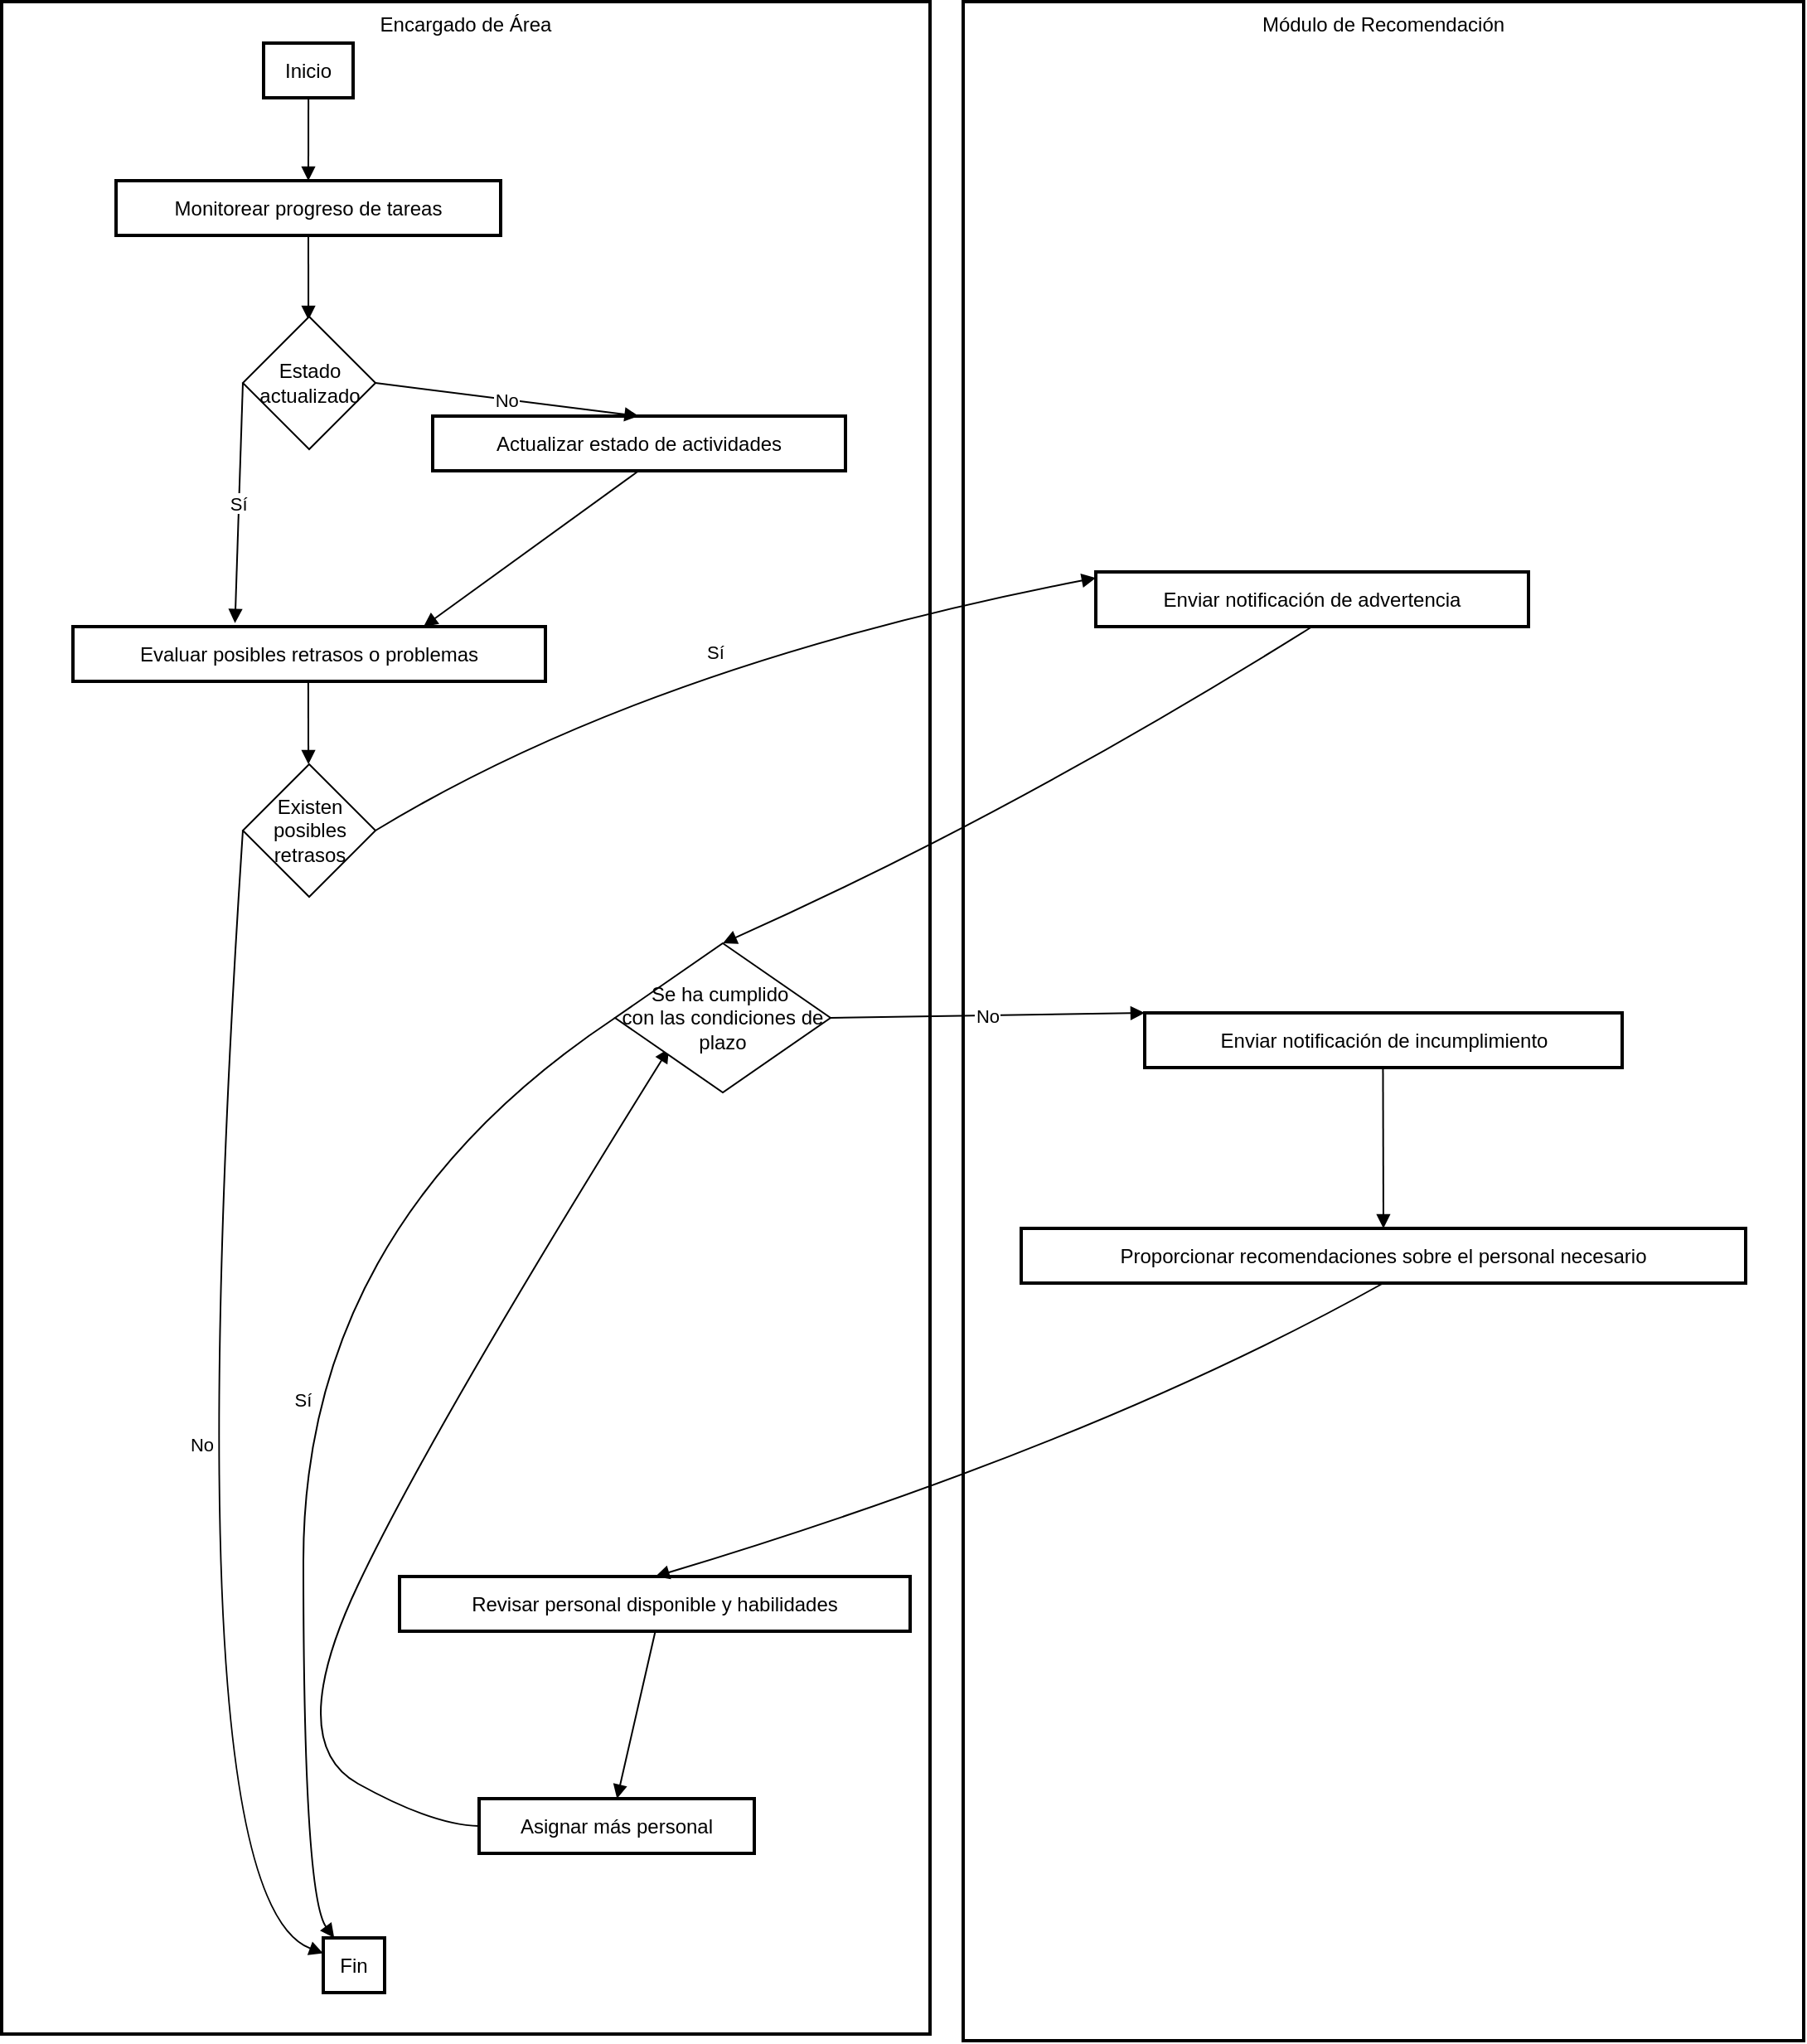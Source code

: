<mxfile version="24.4.8" type="device">
  <diagram name="Página-1" id="eiJYBSDj7Dkt1DtOxY7t">
    <mxGraphModel dx="1235" dy="731" grid="1" gridSize="10" guides="1" tooltips="1" connect="1" arrows="1" fold="1" page="1" pageScale="1" pageWidth="1200" pageHeight="1650" math="0" shadow="0">
      <root>
        <mxCell id="0" />
        <mxCell id="1" parent="0" />
        <mxCell id="tmTYmfGG59u52p8sMAlk-1" value="Módulo de Recomendación" style="whiteSpace=wrap;strokeWidth=2;verticalAlign=top;" vertex="1" parent="1">
          <mxGeometry x="600" y="20" width="507" height="1230" as="geometry" />
        </mxCell>
        <mxCell id="tmTYmfGG59u52p8sMAlk-2" value="Enviar notificación de advertencia" style="whiteSpace=wrap;strokeWidth=2;" vertex="1" parent="1">
          <mxGeometry x="680" y="364" width="261" height="33" as="geometry" />
        </mxCell>
        <mxCell id="tmTYmfGG59u52p8sMAlk-3" value="Enviar notificación de incumplimiento" style="whiteSpace=wrap;strokeWidth=2;" vertex="1" parent="1">
          <mxGeometry x="709.5" y="630" width="288" height="33" as="geometry" />
        </mxCell>
        <mxCell id="tmTYmfGG59u52p8sMAlk-4" value="Proporcionar recomendaciones sobre el personal necesario" style="whiteSpace=wrap;strokeWidth=2;" vertex="1" parent="1">
          <mxGeometry x="635" y="760" width="437" height="33" as="geometry" />
        </mxCell>
        <mxCell id="tmTYmfGG59u52p8sMAlk-5" value="Encargado de Área" style="whiteSpace=wrap;strokeWidth=2;verticalAlign=top;" vertex="1" parent="1">
          <mxGeometry x="20" y="20" width="560" height="1226" as="geometry" />
        </mxCell>
        <mxCell id="tmTYmfGG59u52p8sMAlk-6" value="Inicio" style="whiteSpace=wrap;strokeWidth=2;" vertex="1" parent="1">
          <mxGeometry x="178" y="45" width="54" height="33" as="geometry" />
        </mxCell>
        <mxCell id="tmTYmfGG59u52p8sMAlk-7" value="Monitorear progreso de tareas" style="whiteSpace=wrap;strokeWidth=2;" vertex="1" parent="1">
          <mxGeometry x="89" y="128" width="232" height="33" as="geometry" />
        </mxCell>
        <mxCell id="tmTYmfGG59u52p8sMAlk-9" value="Actualizar estado de actividades" style="whiteSpace=wrap;strokeWidth=2;" vertex="1" parent="1">
          <mxGeometry x="280" y="270" width="249" height="33" as="geometry" />
        </mxCell>
        <mxCell id="tmTYmfGG59u52p8sMAlk-10" value="Evaluar posibles retrasos o problemas" style="whiteSpace=wrap;strokeWidth=2;" vertex="1" parent="1">
          <mxGeometry x="63" y="397" width="285" height="33" as="geometry" />
        </mxCell>
        <mxCell id="tmTYmfGG59u52p8sMAlk-13" value="Revisar personal disponible y habilidades" style="whiteSpace=wrap;strokeWidth=2;" vertex="1" parent="1">
          <mxGeometry x="260" y="970" width="308" height="33" as="geometry" />
        </mxCell>
        <mxCell id="tmTYmfGG59u52p8sMAlk-14" value="Asignar más personal" style="whiteSpace=wrap;strokeWidth=2;" vertex="1" parent="1">
          <mxGeometry x="308" y="1104" width="166" height="33" as="geometry" />
        </mxCell>
        <mxCell id="tmTYmfGG59u52p8sMAlk-15" value="Fin" style="whiteSpace=wrap;strokeWidth=2;" vertex="1" parent="1">
          <mxGeometry x="214" y="1188" width="37" height="33" as="geometry" />
        </mxCell>
        <mxCell id="tmTYmfGG59u52p8sMAlk-16" value="" style="curved=1;startArrow=none;endArrow=block;exitX=0.501;exitY=1.012;entryX=0.5;entryY=0.012;rounded=0;" edge="1" parent="1" source="tmTYmfGG59u52p8sMAlk-6" target="tmTYmfGG59u52p8sMAlk-7">
          <mxGeometry relative="1" as="geometry">
            <Array as="points" />
          </mxGeometry>
        </mxCell>
        <mxCell id="tmTYmfGG59u52p8sMAlk-17" value="" style="curved=1;startArrow=none;endArrow=block;exitX=0.5;exitY=1.024;entryX=0.5;entryY=-0.006;rounded=0;" edge="1" parent="1" source="tmTYmfGG59u52p8sMAlk-7">
          <mxGeometry relative="1" as="geometry">
            <Array as="points" />
            <mxPoint x="205.053" y="212" as="targetPoint" />
          </mxGeometry>
        </mxCell>
        <mxCell id="tmTYmfGG59u52p8sMAlk-18" value="Sí" style="curved=1;startArrow=none;endArrow=block;exitX=0;exitY=0.5;rounded=0;exitDx=0;exitDy=0;entryX=0.343;entryY=-0.064;entryDx=0;entryDy=0;entryPerimeter=0;" edge="1" parent="1" source="tmTYmfGG59u52p8sMAlk-31" target="tmTYmfGG59u52p8sMAlk-10">
          <mxGeometry relative="1" as="geometry">
            <Array as="points" />
            <mxPoint x="178.141" y="245.0" as="sourcePoint" />
            <mxPoint x="170" y="400" as="targetPoint" />
          </mxGeometry>
        </mxCell>
        <mxCell id="tmTYmfGG59u52p8sMAlk-19" value="No" style="curved=1;startArrow=none;endArrow=block;exitX=1;exitY=0.5;entryX=0.499;entryY=-0.012;rounded=0;exitDx=0;exitDy=0;" edge="1" parent="1" source="tmTYmfGG59u52p8sMAlk-31" target="tmTYmfGG59u52p8sMAlk-9">
          <mxGeometry relative="1" as="geometry">
            <Array as="points" />
            <mxPoint x="261.232" y="245.0" as="sourcePoint" />
          </mxGeometry>
        </mxCell>
        <mxCell id="tmTYmfGG59u52p8sMAlk-20" value="" style="curved=1;startArrow=none;endArrow=block;exitX=0.499;exitY=1.0;entryX=0.742;entryY=1.734e-7;rounded=0;" edge="1" parent="1" source="tmTYmfGG59u52p8sMAlk-9" target="tmTYmfGG59u52p8sMAlk-10">
          <mxGeometry relative="1" as="geometry">
            <Array as="points" />
          </mxGeometry>
        </mxCell>
        <mxCell id="tmTYmfGG59u52p8sMAlk-21" value="" style="curved=1;startArrow=none;endArrow=block;exitX=0.498;exitY=1.012;entryX=0.498;entryY=0.012;rounded=0;" edge="1" parent="1" source="tmTYmfGG59u52p8sMAlk-10">
          <mxGeometry relative="1" as="geometry">
            <Array as="points" />
            <mxPoint x="205.043" y="480" as="targetPoint" />
          </mxGeometry>
        </mxCell>
        <mxCell id="tmTYmfGG59u52p8sMAlk-22" value="Sí" style="curved=1;startArrow=none;endArrow=block;exitX=1;exitY=0.5;entryX=0.0;entryY=0.109;rounded=0;exitDx=0;exitDy=0;" edge="1" parent="1" source="tmTYmfGG59u52p8sMAlk-32" target="tmTYmfGG59u52p8sMAlk-2">
          <mxGeometry relative="1" as="geometry">
            <Array as="points">
              <mxPoint x="410" y="420" />
            </Array>
            <mxPoint x="301" y="496.5" as="sourcePoint" />
          </mxGeometry>
        </mxCell>
        <mxCell id="tmTYmfGG59u52p8sMAlk-23" value="No" style="curved=1;startArrow=none;endArrow=block;exitX=0;exitY=0.5;entryX=0.012;entryY=0.288;rounded=0;exitDx=0;exitDy=0;" edge="1" parent="1" source="tmTYmfGG59u52p8sMAlk-32" target="tmTYmfGG59u52p8sMAlk-15">
          <mxGeometry relative="1" as="geometry">
            <Array as="points">
              <mxPoint x="123" y="1163" />
            </Array>
            <mxPoint x="179.543" y="513.0" as="sourcePoint" />
          </mxGeometry>
        </mxCell>
        <mxCell id="tmTYmfGG59u52p8sMAlk-24" value="" style="curved=1;startArrow=none;endArrow=block;exitX=0.5;exitY=1.018;entryX=0.5;entryY=0;rounded=0;entryDx=0;entryDy=0;" edge="1" parent="1" source="tmTYmfGG59u52p8sMAlk-2" target="tmTYmfGG59u52p8sMAlk-33">
          <mxGeometry relative="1" as="geometry">
            <Array as="points">
              <mxPoint x="630" y="510" />
            </Array>
            <mxPoint x="515" y="628.444" as="targetPoint" />
          </mxGeometry>
        </mxCell>
        <mxCell id="tmTYmfGG59u52p8sMAlk-25" value="Sí" style="curved=1;startArrow=none;endArrow=block;exitX=0;exitY=0.5;entryX=0.175;entryY=-0.006;rounded=0;exitDx=0;exitDy=0;" edge="1" parent="1" source="tmTYmfGG59u52p8sMAlk-33" target="tmTYmfGG59u52p8sMAlk-15">
          <mxGeometry relative="1" as="geometry">
            <Array as="points">
              <mxPoint x="202" y="758" />
              <mxPoint x="202" y="1163" />
            </Array>
            <mxPoint x="407.041" y="651.5" as="sourcePoint" />
          </mxGeometry>
        </mxCell>
        <mxCell id="tmTYmfGG59u52p8sMAlk-26" value="No" style="curved=1;startArrow=none;endArrow=block;exitX=1;exitY=0.5;entryX=0.011;entryY=0.012;rounded=0;exitDx=0;exitDy=0;" edge="1" parent="1" source="tmTYmfGG59u52p8sMAlk-33" target="tmTYmfGG59u52p8sMAlk-3">
          <mxGeometry relative="1" as="geometry">
            <Array as="points" />
            <mxPoint x="480.368" y="651.5" as="sourcePoint" />
          </mxGeometry>
        </mxCell>
        <mxCell id="tmTYmfGG59u52p8sMAlk-27" value="" style="curved=1;startArrow=none;endArrow=block;exitX=0.499;exitY=1.024;entryX=0.5;entryY=0.006;rounded=0;" edge="1" parent="1" source="tmTYmfGG59u52p8sMAlk-3" target="tmTYmfGG59u52p8sMAlk-4">
          <mxGeometry relative="1" as="geometry">
            <Array as="points" />
          </mxGeometry>
        </mxCell>
        <mxCell id="tmTYmfGG59u52p8sMAlk-28" value="" style="curved=1;startArrow=none;endArrow=block;exitX=0.5;exitY=1.018;entryX=0.501;entryY=4.046e-7;rounded=0;" edge="1" parent="1" source="tmTYmfGG59u52p8sMAlk-4" target="tmTYmfGG59u52p8sMAlk-13">
          <mxGeometry relative="1" as="geometry">
            <Array as="points">
              <mxPoint x="680" y="890" />
            </Array>
          </mxGeometry>
        </mxCell>
        <mxCell id="tmTYmfGG59u52p8sMAlk-29" value="" style="curved=1;startArrow=none;endArrow=block;exitX=0.501;exitY=1.012;entryX=0.501;entryY=0.012;rounded=0;" edge="1" parent="1" source="tmTYmfGG59u52p8sMAlk-13" target="tmTYmfGG59u52p8sMAlk-14">
          <mxGeometry relative="1" as="geometry">
            <Array as="points" />
          </mxGeometry>
        </mxCell>
        <mxCell id="tmTYmfGG59u52p8sMAlk-30" value="" style="curved=1;startArrow=none;endArrow=block;exitX=0;exitY=0.5;entryX=0.5;entryY=1;rounded=0;entryDx=0;entryDy=0;exitDx=0;exitDy=0;" edge="1" parent="1" source="tmTYmfGG59u52p8sMAlk-14">
          <mxGeometry relative="1" as="geometry">
            <Array as="points">
              <mxPoint x="280" y="1120" />
              <mxPoint x="190" y="1070" />
              <mxPoint x="280" y="880" />
            </Array>
            <mxPoint x="422.5" y="651.5" as="targetPoint" />
          </mxGeometry>
        </mxCell>
        <mxCell id="tmTYmfGG59u52p8sMAlk-31" value="Estado actualizado" style="rhombus;whiteSpace=wrap;html=1;" vertex="1" parent="1">
          <mxGeometry x="165.5" y="210" width="80" height="80" as="geometry" />
        </mxCell>
        <mxCell id="tmTYmfGG59u52p8sMAlk-32" value="Existen posibles retrasos" style="rhombus;whiteSpace=wrap;html=1;" vertex="1" parent="1">
          <mxGeometry x="165.5" y="480" width="80" height="80" as="geometry" />
        </mxCell>
        <mxCell id="tmTYmfGG59u52p8sMAlk-33" value="Se ha cumplido&amp;nbsp;&lt;div&gt;con las condiciones de plazo&lt;/div&gt;" style="rhombus;whiteSpace=wrap;html=1;" vertex="1" parent="1">
          <mxGeometry x="390" y="588" width="130" height="90" as="geometry" />
        </mxCell>
      </root>
    </mxGraphModel>
  </diagram>
</mxfile>
